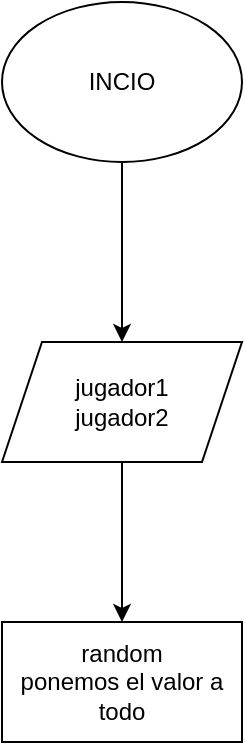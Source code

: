 <mxfile>
    <diagram id="fBlbhrYETCs98dyqARLY" name="Page-1">
        <mxGraphModel dx="576" dy="459" grid="1" gridSize="10" guides="1" tooltips="1" connect="1" arrows="1" fold="1" page="1" pageScale="1" pageWidth="827" pageHeight="1169" math="0" shadow="0">
            <root>
                <mxCell id="0"/>
                <mxCell id="1" parent="0"/>
                <mxCell id="4" value="" style="edgeStyle=none;html=1;" parent="1" source="2" target="3" edge="1">
                    <mxGeometry relative="1" as="geometry"/>
                </mxCell>
                <mxCell id="2" value="INCIO" style="ellipse;whiteSpace=wrap;html=1;" parent="1" vertex="1">
                    <mxGeometry x="240" y="200" width="120" height="80" as="geometry"/>
                </mxCell>
                <mxCell id="6" value="" style="edgeStyle=none;html=1;" parent="1" source="3" target="5" edge="1">
                    <mxGeometry relative="1" as="geometry"/>
                </mxCell>
                <mxCell id="3" value="jugador1&lt;br&gt;jugador2" style="shape=parallelogram;perimeter=parallelogramPerimeter;whiteSpace=wrap;html=1;fixedSize=1;" parent="1" vertex="1">
                    <mxGeometry x="240" y="370" width="120" height="60" as="geometry"/>
                </mxCell>
                <mxCell id="5" value="random&lt;br&gt;ponemos el valor a todo" style="whiteSpace=wrap;html=1;" parent="1" vertex="1">
                    <mxGeometry x="240" y="510" width="120" height="60" as="geometry"/>
                </mxCell>
            </root>
        </mxGraphModel>
    </diagram>
</mxfile>